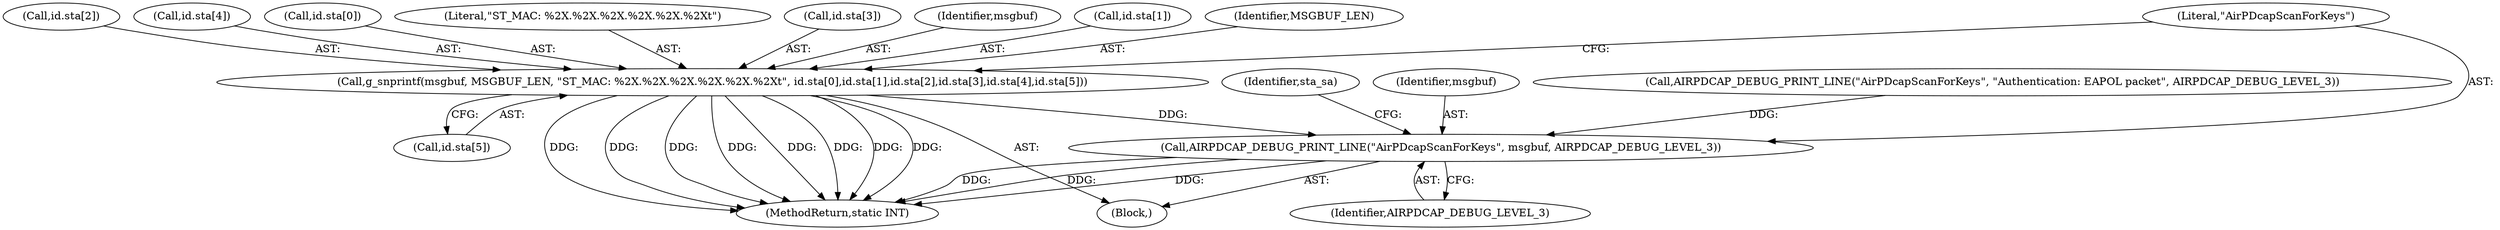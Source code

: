 digraph "0_wireshark_9b0b20b8d5f8c9f7839d58ff6c5900f7e19283b4@API" {
"1000388" [label="(Call,g_snprintf(msgbuf, MSGBUF_LEN, \"ST_MAC: %2X.%2X.%2X.%2X.%2X.%2X\t\", id.sta[0],id.sta[1],id.sta[2],id.sta[3],id.sta[4],id.sta[5]))"];
"1000422" [label="(Call,AIRPDCAP_DEBUG_PRINT_LINE(\"AirPDcapScanForKeys\", msgbuf, AIRPDCAP_DEBUG_LEVEL_3))"];
"1000435" [label="(Identifier,sta_sa)"];
"1000390" [label="(Identifier,MSGBUF_LEN)"];
"1000402" [label="(Call,id.sta[2])"];
"1000412" [label="(Call,id.sta[4])"];
"1000392" [label="(Call,id.sta[0])"];
"1000424" [label="(Identifier,msgbuf)"];
"1000388" [label="(Call,g_snprintf(msgbuf, MSGBUF_LEN, \"ST_MAC: %2X.%2X.%2X.%2X.%2X.%2X\t\", id.sta[0],id.sta[1],id.sta[2],id.sta[3],id.sta[4],id.sta[5]))"];
"1000381" [label="(Block,)"];
"1000196" [label="(Call,AIRPDCAP_DEBUG_PRINT_LINE(\"AirPDcapScanForKeys\", \"Authentication: EAPOL packet\", AIRPDCAP_DEBUG_LEVEL_3))"];
"1000391" [label="(Literal,\"ST_MAC: %2X.%2X.%2X.%2X.%2X.%2X\t\")"];
"1000407" [label="(Call,id.sta[3])"];
"1000779" [label="(MethodReturn,static INT)"];
"1000422" [label="(Call,AIRPDCAP_DEBUG_PRINT_LINE(\"AirPDcapScanForKeys\", msgbuf, AIRPDCAP_DEBUG_LEVEL_3))"];
"1000425" [label="(Identifier,AIRPDCAP_DEBUG_LEVEL_3)"];
"1000417" [label="(Call,id.sta[5])"];
"1000423" [label="(Literal,\"AirPDcapScanForKeys\")"];
"1000389" [label="(Identifier,msgbuf)"];
"1000397" [label="(Call,id.sta[1])"];
"1000388" -> "1000381"  [label="AST: "];
"1000388" -> "1000417"  [label="CFG: "];
"1000389" -> "1000388"  [label="AST: "];
"1000390" -> "1000388"  [label="AST: "];
"1000391" -> "1000388"  [label="AST: "];
"1000392" -> "1000388"  [label="AST: "];
"1000397" -> "1000388"  [label="AST: "];
"1000402" -> "1000388"  [label="AST: "];
"1000407" -> "1000388"  [label="AST: "];
"1000412" -> "1000388"  [label="AST: "];
"1000417" -> "1000388"  [label="AST: "];
"1000423" -> "1000388"  [label="CFG: "];
"1000388" -> "1000779"  [label="DDG: "];
"1000388" -> "1000779"  [label="DDG: "];
"1000388" -> "1000779"  [label="DDG: "];
"1000388" -> "1000779"  [label="DDG: "];
"1000388" -> "1000779"  [label="DDG: "];
"1000388" -> "1000779"  [label="DDG: "];
"1000388" -> "1000779"  [label="DDG: "];
"1000388" -> "1000779"  [label="DDG: "];
"1000388" -> "1000422"  [label="DDG: "];
"1000422" -> "1000381"  [label="AST: "];
"1000422" -> "1000425"  [label="CFG: "];
"1000423" -> "1000422"  [label="AST: "];
"1000424" -> "1000422"  [label="AST: "];
"1000425" -> "1000422"  [label="AST: "];
"1000435" -> "1000422"  [label="CFG: "];
"1000422" -> "1000779"  [label="DDG: "];
"1000422" -> "1000779"  [label="DDG: "];
"1000422" -> "1000779"  [label="DDG: "];
"1000196" -> "1000422"  [label="DDG: "];
}
